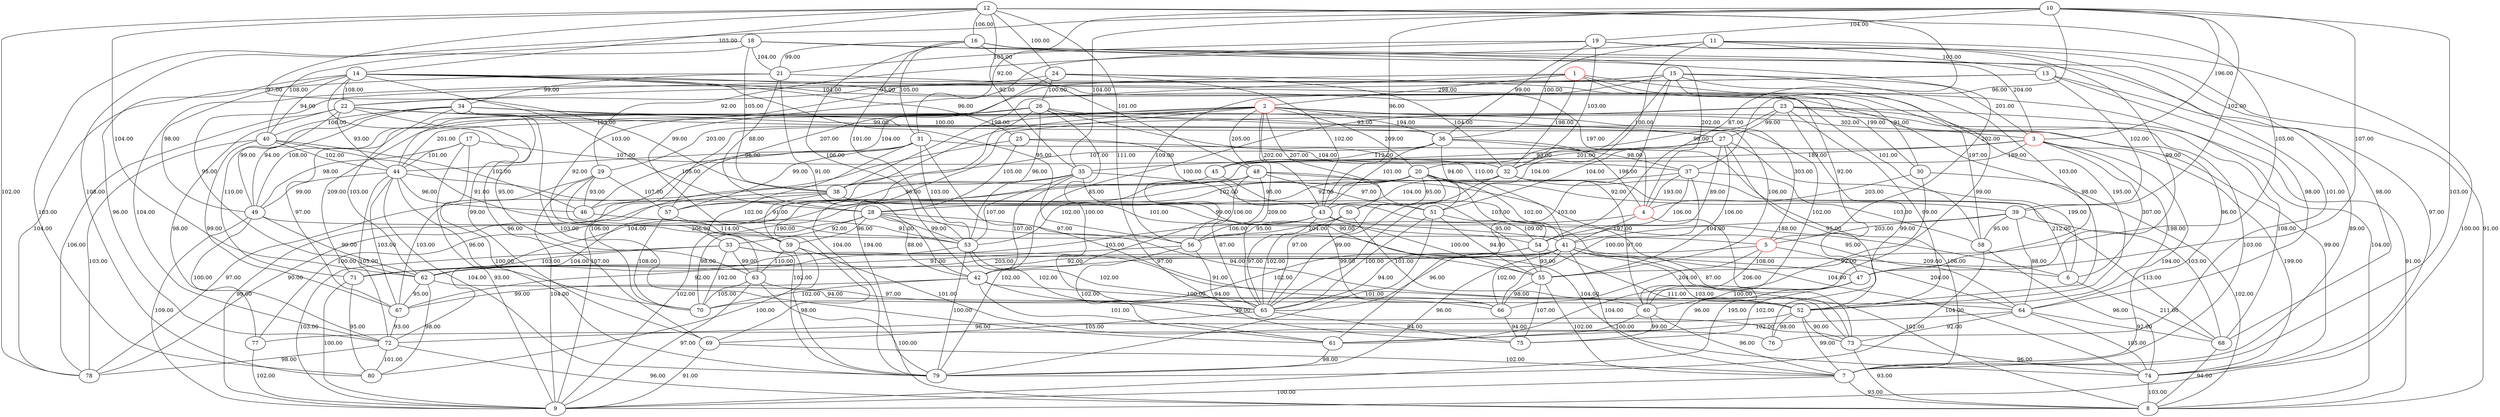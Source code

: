graph {
44[color=black]
45[color=black]
46[color=black]
47[color=black]
48[color=black]
49[color=black]
50[color=black]
51[color=black]
52[color=black]
53[color=black]
10[color=black]
54[color=black]
55[color=black]
11[color=black]
12[color=black]
56[color=black]
57[color=black]
13[color=black]
14[color=black]
58[color=black]
15[color=black]
59[color=black]
16[color=black]
17[color=black]
18[color=black]
19[color=black]
1[color=red]
2[color=red]
3[color=red]
4[color=red]
5[color=red]
6[color=black]
7[color=black]
8[color=black]
9[color=black]
60[color=black]
61[color=black]
62[color=black]
63[color=black]
20[color=black]
64[color=black]
65[color=black]
21[color=black]
66[color=black]
22[color=black]
23[color=black]
67[color=black]
68[color=black]
24[color=black]
69[color=black]
25[color=black]
26[color=black]
27[color=black]
28[color=black]
29[color=black]
70[color=black]
71[color=black]
72[color=black]
73[color=black]
30[color=black]
74[color=black]
31[color=black]
75[color=black]
32[color=black]
76[color=black]
33[color=black]
77[color=black]
78[color=black]
34[color=black]
79[color=black]
35[color=black]
36[color=black]
37[color=black]
38[color=black]
39[color=black]
80[color=black]
40[color=black]
41[color=black]
42[color=black]
43[color=black]
26--41[label=110.00]
18--40[label=108.00]
34--40[label=106.00]
14--28[label=103.00]
41--8[label=102.00]
41--7[label=104.00]
14--25[label=96.00]
26--49[label=108.00]
46--53[label=91.00]
14--22[label=108.00]
22--27[label=99.00]
66--75[label=94.00]
3--52[label=198.00]
35--6[label=188.00]
23--68[label=108.00]
38--59[label=91.00]
11--65[label=104.00]
54--65[label=94.00]
34--36[label=100.00]
26--33[label=92.00]
51--79[label=101.00]
29--9[label=104.00]
42--52[label=100.00]
10--19[label=104.00]
14--40[label=94.00]
38--41[label=99.00]
3--45[label=201.00]
58--74[label=96.00]
54--55[label=93.00]
58--79[label=104.00]
18--21[label=104.00]
11--36[label=100.00]
14--49[label=98.00]
22--44[label=93.00]
42--61[label=101.00]
26--27[label=93.00]
22--49[label=99.00]
31--46[label=105.00]
42--67[label=99.00]
50--65[label=102.00]
3--32[label=189.00]
12--78[label=102.00]
50--66[label=99.00]
31--53[label=103.00]
38--74[label=104.00]
38--78[label=90.00]
47--75[label=102.00]
3--38[label=189.00]
23--9[label=107.00]
71--9[label=100.00]
11--29[label=92.00]
29--46[label=93.00]
42--70[label=102.00]
27--54[label=89.00]
14--56[label=95.00]
18--38[label=105.00]
27--55[label=106.00]
42--73[label=99.00]
57--59[label=114.00]
27--52[label=95.00]
23--7[label=103.00]
31--57[label=99.00]
55--75[label=107.00]
23--8[label=91.00]
14--52[label=98.00]
27--51[label=104.00]
31--66[label=97.00]
55--66[label=98.00]
50--52[label=101.00]
12--65[label=111.00]
31--63[label=102.00]
23--76[label=99.00]
50--56[label=95.00]
17--9[label=93.00]
37--54[label=106.00]
16--4[label=202.00]
4--56[label=204.00]
37--58[label=103.00]
16--3[label=204.00]
37--57[label=102.00]
47--60[label=100.00]
39--5[label=203.00]
47--61[label=96.00]
65--69[label=105.00]
59--76[label=101.00]
59--79[label=98.00]
25--32[label=104.00]
60--7[label=96.00]
22--72[label=98.00]
10--47[label=107.00]
22--74[label=99.00]
59--80[label=100.00]
6--68[label=211.00]
65--75[label=94.00]
77--9[label=102.00]
15--22[label=104.00]
16--5[label=202.00]
19--47[label=99.00]
15--20[label=100.00]
4--41[label=197.00]
43--55[label=100.00]
26--79[label=104.00]
59--63[label=110.00]
53--65[label=102.00]
53--66[label=102.00]
53--67[label=92.00]
44--79[label=104.00]
11--9[label=100.00]
25--43[label=100.00]
31--44[label=96.00]
22--63[label=95.00]
19--59[label=99.00]
15--30[label=91.00]
21--28[label=88.00]
32--53[label=102.00]
43--65[label=97.00]
26--64[label=96.00]
72--8[label=96.00]
26--65[label=100.00]
21--42[label=91.00]
43--62[label=103.00]
26--67[label=97.00]
10--31[label=92.00]
60--61[label=100.00]
33--6[label=209.00]
71--80[label=95.00]
10--7[label=103.00]
19--21[label=105.00]
1--2[label=298.00]
15--44[label=103.00]
21--34[label=99.00]
15--47[label=103.00]
10--3[label=196.00]
33--9[label=103.00]
43--56[label=106.00]
48--79[label=102.00]
15--61[label=103.00]
26--53[label=96.00]
32--65[label=99.00]
48--77[label=100.00]
15--60[label=99.00]
43--73[label=87.00]
32--60[label=97.00]
37--66[label=100.00]
60--75[label=99.00]
10--43[label=96.00]
22--78[label=106.00]
27--6[label=199.00]
10--39[label=102.00]
19--32[label=103.00]
36--37[label=98.00]
55--7[label=102.00]
10--37[label=96.00]
10--35[label=104.00]
15--56[label=109.00]
54--73[label=111.00]
11--76[label=101.00]
54--70[label=102.00]
25--28[label=105.00]
38--9[label=99.00]
36--38[label=107.00]
19--36[label=99.00]
13--64[label=98.00]
56--61[label=102.00]
49--9[label=109.00]
48--64[label=95.00]
24--32[label=104.00]
48--65[label=87.00]
49--5[label=206.00]
16--31[label=105.00]
44--49[label=99.00]
36--51[label=94.00]
5--60[label=206.00]
44--46[label=96.00]
17--79[label=100.00]
36--45[label=112.00]
44--54[label=101.00]
5--64[label=204.00]
5--66[label=204.00]
12--16[label=106.00]
12--14[label=103.00]
36--43[label=101.00]
7--8[label=93.00]
28--42[label=88.00]
7--9[label=100.00]
21--58[label=101.00]
24--46[label=104.00]
24--47[label=92.00]
73--8[label=93.00]
32--43[label=104.00]
48--55[label=95.00]
48--56[label=106.00]
15--3[label=201.00]
24--43[label=102.00]
48--51[label=97.00]
1--52[label=195.00]
64--77[label=102.00]
64--74[label=105.00]
64--73[label=92.00]
5--71[label=203.00]
16--21[label=99.00]
20--28[label=92.00]
33--71[label=103.00]
32--6[label=212.00]
1--58[label=197.00]
33--70[label=102.00]
1--57[label=207.00]
2--5[label=303.00]
2--3[label=302.00]
64--68[label=92.00]
28--33[label=92.00]
2--69[label=190.00]
72--80[label=101.00]
2--65[label=209.00]
16--53[label=101.00]
20--9[label=102.00]
44--67[label=103.00]
20--39[label=92.00]
20--41[label=102.00]
61--79[label=98.00]
44--70[label=96.00]
44--72[label=105.00]
33--63[label=99.00]
37--4[label=193.00]
21--78[label=104.00]
14--4[label=197.00]
14--8[label=104.00]
10--80[label=108.00]
2--79[label=194.00]
16--48[label=101.00]
24--26[label=100.00]
16--42[label=106.00]
1--30[label=199.00]
72--78[label=98.00]
25--70[label=106.00]
1--38[label=198.00]
49--77[label=100.00]
20--50[label=95.00]
53--79[label=100.00]
20--54[label=103.00]
1--32[label=198.00]
33--52[label=91.00]
2--71[label=209.00]
45--51[label=95.00]
2--48[label=205.00]
13--22[label=95.00]
29--57[label=107.00]
2--43[label=202.00]
74--8[label=103.00]
68--8[label=94.00]
2--44[label=201.00]
11--13[label=103.00]
35--42[label=107.00]
40--78[label=103.00]
14--69[label=99.00]
12--62[label=104.00]
23--27[label=99.00]
14--72[label=96.00]
20--62[label=104.00]
12--55[label=105.00]
3--7[label=194.00]
12--54[label=87.00]
17--37[label=107.00]
3--6[label=307.00]
49--62[label=99.00]
63--65[label=97.00]
20--65[label=97.00]
39--58[label=95.00]
57--70[label=108.00]
41--42[label=97.00]
31--7[label=106.00]
29--67[label=103.00]
34--71[label=110.00]
35--57[label=96.00]
41--47[label=108.00]
35--55[label=90.00]
35--53[label=107.00]
40--67[label=99.00]
13--39[label=102.00]
27--35[label=93.00]
63--8[label=100.00]
20--68[label=103.00]
63--9[label=97.00]
62--80[label=98.00]
36--4[label=198.00]
2--50[label=207.00]
39--41[label=104.00]
19--8[label=91.00]
34--69[label=96.00]
28--74[label=104.00]
63--70[label=105.00]
45--72[label=104.00]
34--60[label=102.00]
28--70[label=98.00]
29--79[label=102.00]
51--65[label=100.00]
34--62[label=103.00]
2--20[label=209.00]
34--61[label=103.00]
23--52[label=99.00]
2--29[label=203.00]
18--68[label=98.00]
40--53[label=91.00]
12--35[label=92.00]
3--74[label=199.00]
23--45[label=98.00]
12--38[label=97.00]
52--7[label=99.00]
34--55[label=106.00]
41--62[label=92.00]
52--76[label=98.00]
28--60[label=94.00]
41--66[label=102.00]
52--72[label=96.00]
41--65[label=96.00]
52--73[label=90.00]
2--36[label=194.00]
56--75[label=94.00]
62--64[label=94.00]
18--74[label=97.00]
51--54[label=109.00]
35--78[label=97.00]
51--55[label=94.00]
69--9[label=91.00]
56--71[label=91.00]
62--67[label=95.00]
69--7[label=102.00]
73--74[label=96.00]
23--42[label=85.00]
40--44[label=102.00]
40--46[label=102.00]
12--24[label=100.00]
30--4[label=203.00]
17--49[label=98.00]
28--59[label=96.00]
39--68[label=113.00]
18--80[label=103.00]
28--53[label=99.00]
30--61[label=92.00]
24--72[label=104.00]
41--73[label=103.00]
39--64[label=98.00]
41--79[label=96.00]
4--9[label=195.00]
67--72[label=93.00]
30--8[label=102.00]
13--7[label=89.00]
13--62[label=95.00]
17--44[label=101.00]
34--49[label=94.00]
}